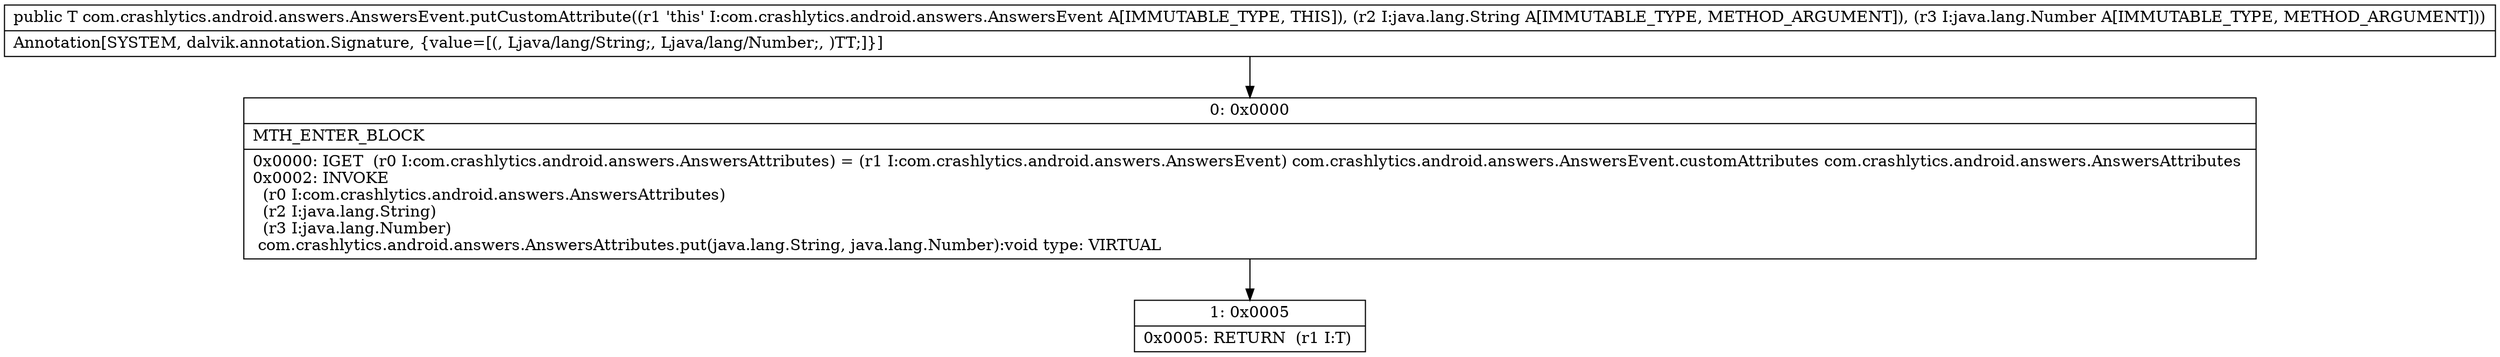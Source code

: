 digraph "CFG forcom.crashlytics.android.answers.AnswersEvent.putCustomAttribute(Ljava\/lang\/String;Ljava\/lang\/Number;)Lcom\/crashlytics\/android\/answers\/AnswersEvent;" {
Node_0 [shape=record,label="{0\:\ 0x0000|MTH_ENTER_BLOCK\l|0x0000: IGET  (r0 I:com.crashlytics.android.answers.AnswersAttributes) = (r1 I:com.crashlytics.android.answers.AnswersEvent) com.crashlytics.android.answers.AnswersEvent.customAttributes com.crashlytics.android.answers.AnswersAttributes \l0x0002: INVOKE  \l  (r0 I:com.crashlytics.android.answers.AnswersAttributes)\l  (r2 I:java.lang.String)\l  (r3 I:java.lang.Number)\l com.crashlytics.android.answers.AnswersAttributes.put(java.lang.String, java.lang.Number):void type: VIRTUAL \l}"];
Node_1 [shape=record,label="{1\:\ 0x0005|0x0005: RETURN  (r1 I:T) \l}"];
MethodNode[shape=record,label="{public T com.crashlytics.android.answers.AnswersEvent.putCustomAttribute((r1 'this' I:com.crashlytics.android.answers.AnswersEvent A[IMMUTABLE_TYPE, THIS]), (r2 I:java.lang.String A[IMMUTABLE_TYPE, METHOD_ARGUMENT]), (r3 I:java.lang.Number A[IMMUTABLE_TYPE, METHOD_ARGUMENT]))  | Annotation[SYSTEM, dalvik.annotation.Signature, \{value=[(, Ljava\/lang\/String;, Ljava\/lang\/Number;, )TT;]\}]\l}"];
MethodNode -> Node_0;
Node_0 -> Node_1;
}

